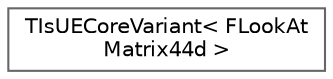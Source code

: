 digraph "Graphical Class Hierarchy"
{
 // INTERACTIVE_SVG=YES
 // LATEX_PDF_SIZE
  bgcolor="transparent";
  edge [fontname=Helvetica,fontsize=10,labelfontname=Helvetica,labelfontsize=10];
  node [fontname=Helvetica,fontsize=10,shape=box,height=0.2,width=0.4];
  rankdir="LR";
  Node0 [id="Node000000",label="TIsUECoreVariant\< FLookAt\lMatrix44d \>",height=0.2,width=0.4,color="grey40", fillcolor="white", style="filled",URL="$d1/d1d/structTIsUECoreVariant_3_01FLookAtMatrix44d_01_4.html",tooltip=" "];
}
